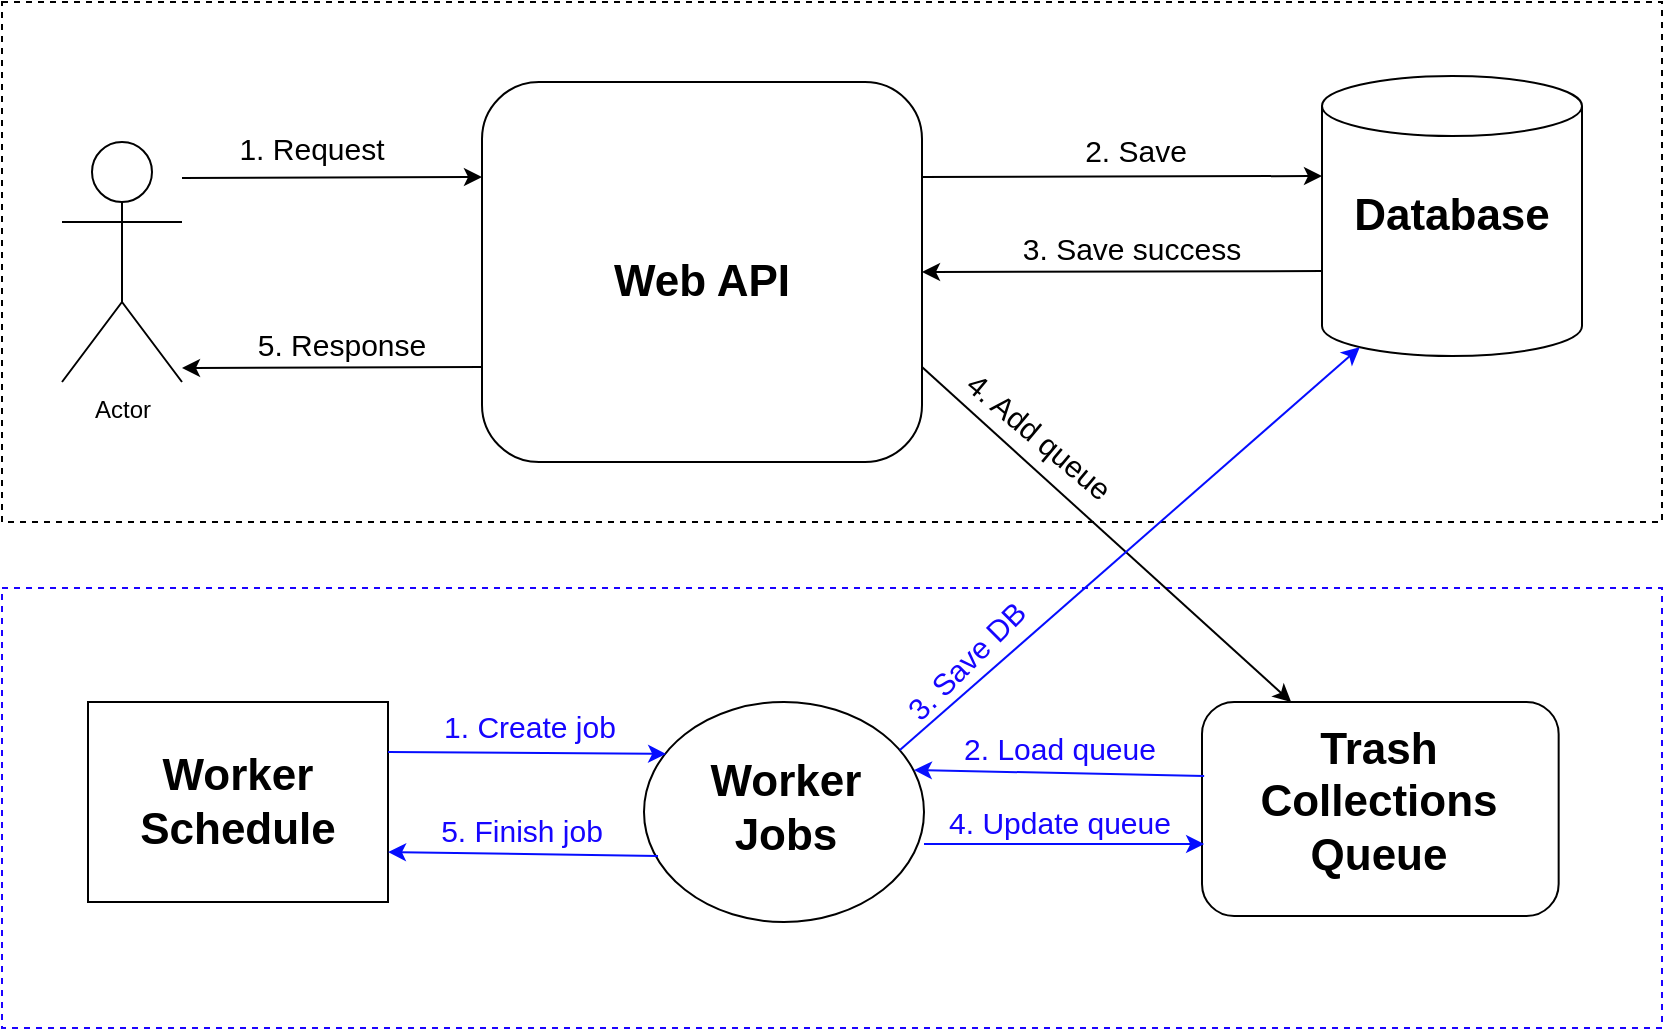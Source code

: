 <mxfile version="14.6.3" type="github">
  <diagram id="Jbn_bJ4WBQNqDkr1Svs7" name="Page-1">
    <mxGraphModel dx="1369" dy="774" grid="1" gridSize="10" guides="1" tooltips="1" connect="1" arrows="1" fold="1" page="1" pageScale="1" pageWidth="1100" pageHeight="850" math="0" shadow="0">
      <root>
        <mxCell id="0" />
        <mxCell id="1" parent="0" />
        <mxCell id="trEnlZgJjqmp2vlPo_1A-47" value="" style="group" vertex="1" connectable="0" parent="1">
          <mxGeometry x="127" y="146" width="830" height="513" as="geometry" />
        </mxCell>
        <mxCell id="trEnlZgJjqmp2vlPo_1A-46" value="" style="rounded=0;whiteSpace=wrap;html=1;dashed=1;fontSize=15;fontColor=#1605FF;fillColor=none;strokeColor=#1C03FF;" vertex="1" parent="trEnlZgJjqmp2vlPo_1A-47">
          <mxGeometry y="293" width="830" height="220" as="geometry" />
        </mxCell>
        <mxCell id="trEnlZgJjqmp2vlPo_1A-38" value="" style="rounded=0;whiteSpace=wrap;html=1;fontSize=15;fontColor=#000000;fillColor=none;dashed=1;" vertex="1" parent="trEnlZgJjqmp2vlPo_1A-47">
          <mxGeometry width="830" height="260" as="geometry" />
        </mxCell>
        <mxCell id="trEnlZgJjqmp2vlPo_1A-11" value="Actor" style="shape=umlActor;verticalLabelPosition=bottom;verticalAlign=top;html=1;outlineConnect=0;" vertex="1" parent="trEnlZgJjqmp2vlPo_1A-47">
          <mxGeometry x="30" y="70" width="60" height="120" as="geometry" />
        </mxCell>
        <mxCell id="trEnlZgJjqmp2vlPo_1A-12" value="" style="endArrow=classic;html=1;entryX=0;entryY=0.25;entryDx=0;entryDy=0;" edge="1" parent="trEnlZgJjqmp2vlPo_1A-47" target="trEnlZgJjqmp2vlPo_1A-2">
          <mxGeometry width="50" height="50" relative="1" as="geometry">
            <mxPoint x="90" y="88" as="sourcePoint" />
            <mxPoint x="420" y="230" as="targetPoint" />
          </mxGeometry>
        </mxCell>
        <mxCell id="trEnlZgJjqmp2vlPo_1A-13" value="" style="endArrow=classic;html=1;exitX=0;exitY=0.75;exitDx=0;exitDy=0;" edge="1" parent="trEnlZgJjqmp2vlPo_1A-47" source="trEnlZgJjqmp2vlPo_1A-2">
          <mxGeometry width="50" height="50" relative="1" as="geometry">
            <mxPoint x="180" y="380" as="sourcePoint" />
            <mxPoint x="90" y="183" as="targetPoint" />
          </mxGeometry>
        </mxCell>
        <mxCell id="trEnlZgJjqmp2vlPo_1A-22" value="" style="group" vertex="1" connectable="0" parent="trEnlZgJjqmp2vlPo_1A-47">
          <mxGeometry x="660" y="37" width="130" height="140" as="geometry" />
        </mxCell>
        <mxCell id="trEnlZgJjqmp2vlPo_1A-5" value="" style="shape=cylinder3;whiteSpace=wrap;html=1;boundedLbl=1;backgroundOutline=1;size=15;" vertex="1" parent="trEnlZgJjqmp2vlPo_1A-22">
          <mxGeometry width="130" height="140" as="geometry" />
        </mxCell>
        <mxCell id="trEnlZgJjqmp2vlPo_1A-6" value="Database" style="text;html=1;strokeColor=none;fillColor=none;align=center;verticalAlign=middle;whiteSpace=wrap;rounded=0;fontStyle=1;fontSize=22;" vertex="1" parent="trEnlZgJjqmp2vlPo_1A-22">
          <mxGeometry x="35" y="60" width="60" height="20" as="geometry" />
        </mxCell>
        <mxCell id="trEnlZgJjqmp2vlPo_1A-23" value="" style="group" vertex="1" connectable="0" parent="trEnlZgJjqmp2vlPo_1A-47">
          <mxGeometry x="240" y="40" width="220" height="190" as="geometry" />
        </mxCell>
        <mxCell id="trEnlZgJjqmp2vlPo_1A-2" value="" style="rounded=1;whiteSpace=wrap;html=1;" vertex="1" parent="trEnlZgJjqmp2vlPo_1A-23">
          <mxGeometry width="220" height="190" as="geometry" />
        </mxCell>
        <mxCell id="trEnlZgJjqmp2vlPo_1A-3" value="Web API" style="text;html=1;strokeColor=none;fillColor=none;align=center;verticalAlign=middle;whiteSpace=wrap;rounded=0;fontStyle=1;fontSize=22;" vertex="1" parent="trEnlZgJjqmp2vlPo_1A-23">
          <mxGeometry x="45.833" y="80" width="128.333" height="40" as="geometry" />
        </mxCell>
        <mxCell id="trEnlZgJjqmp2vlPo_1A-7" value="" style="endArrow=classic;html=1;exitX=1;exitY=0.25;exitDx=0;exitDy=0;entryX=0;entryY=0;entryDx=0;entryDy=50;entryPerimeter=0;" edge="1" parent="trEnlZgJjqmp2vlPo_1A-47" source="trEnlZgJjqmp2vlPo_1A-2" target="trEnlZgJjqmp2vlPo_1A-5">
          <mxGeometry width="50" height="50" relative="1" as="geometry">
            <mxPoint x="370" y="290" as="sourcePoint" />
            <mxPoint x="420" y="240" as="targetPoint" />
          </mxGeometry>
        </mxCell>
        <mxCell id="trEnlZgJjqmp2vlPo_1A-8" value="" style="endArrow=classic;html=1;exitX=0;exitY=0;exitDx=0;exitDy=97.5;exitPerimeter=0;entryX=1;entryY=0.5;entryDx=0;entryDy=0;" edge="1" parent="trEnlZgJjqmp2vlPo_1A-47" source="trEnlZgJjqmp2vlPo_1A-5" target="trEnlZgJjqmp2vlPo_1A-2">
          <mxGeometry width="50" height="50" relative="1" as="geometry">
            <mxPoint x="370" y="290" as="sourcePoint" />
            <mxPoint x="420" y="240" as="targetPoint" />
          </mxGeometry>
        </mxCell>
        <mxCell id="trEnlZgJjqmp2vlPo_1A-24" value="" style="group" vertex="1" connectable="0" parent="trEnlZgJjqmp2vlPo_1A-47">
          <mxGeometry x="600" y="350" width="178.33" height="107" as="geometry" />
        </mxCell>
        <mxCell id="trEnlZgJjqmp2vlPo_1A-9" value="" style="rounded=1;whiteSpace=wrap;html=1;" vertex="1" parent="trEnlZgJjqmp2vlPo_1A-24">
          <mxGeometry width="178.33" height="107" as="geometry" />
        </mxCell>
        <mxCell id="trEnlZgJjqmp2vlPo_1A-10" value="Trash Collections Queue" style="text;html=1;strokeColor=none;fillColor=none;align=center;verticalAlign=middle;whiteSpace=wrap;rounded=0;fontStyle=1;fontSize=22;" vertex="1" parent="trEnlZgJjqmp2vlPo_1A-24">
          <mxGeometry x="16.644" y="32.1" width="142.664" height="35.667" as="geometry" />
        </mxCell>
        <mxCell id="trEnlZgJjqmp2vlPo_1A-14" value="" style="endArrow=classic;html=1;entryX=0.25;entryY=0;entryDx=0;entryDy=0;exitX=1;exitY=0.75;exitDx=0;exitDy=0;" edge="1" parent="trEnlZgJjqmp2vlPo_1A-47" source="trEnlZgJjqmp2vlPo_1A-2" target="trEnlZgJjqmp2vlPo_1A-9">
          <mxGeometry width="50" height="50" relative="1" as="geometry">
            <mxPoint x="370" y="280" as="sourcePoint" />
            <mxPoint x="420" y="230" as="targetPoint" />
          </mxGeometry>
        </mxCell>
        <mxCell id="trEnlZgJjqmp2vlPo_1A-29" value="" style="group" vertex="1" connectable="0" parent="trEnlZgJjqmp2vlPo_1A-47">
          <mxGeometry x="43" y="350" width="150" height="100" as="geometry" />
        </mxCell>
        <mxCell id="trEnlZgJjqmp2vlPo_1A-15" value="" style="rounded=0;whiteSpace=wrap;html=1;fontSize=22;" vertex="1" parent="trEnlZgJjqmp2vlPo_1A-29">
          <mxGeometry width="150" height="100" as="geometry" />
        </mxCell>
        <mxCell id="trEnlZgJjqmp2vlPo_1A-16" value="Worker Schedule" style="text;html=1;strokeColor=none;fillColor=none;align=center;verticalAlign=middle;whiteSpace=wrap;rounded=0;fontStyle=1;fontSize=22;" vertex="1" parent="trEnlZgJjqmp2vlPo_1A-29">
          <mxGeometry x="5" y="30" width="140" height="40" as="geometry" />
        </mxCell>
        <mxCell id="trEnlZgJjqmp2vlPo_1A-30" value="" style="group" vertex="1" connectable="0" parent="trEnlZgJjqmp2vlPo_1A-47">
          <mxGeometry x="321" y="350" width="140" height="110" as="geometry" />
        </mxCell>
        <mxCell id="trEnlZgJjqmp2vlPo_1A-17" value="" style="ellipse;whiteSpace=wrap;html=1;fontSize=22;" vertex="1" parent="trEnlZgJjqmp2vlPo_1A-30">
          <mxGeometry width="140" height="110" as="geometry" />
        </mxCell>
        <mxCell id="trEnlZgJjqmp2vlPo_1A-18" value="Worker Jobs" style="text;html=1;strokeColor=none;fillColor=none;align=center;verticalAlign=middle;whiteSpace=wrap;rounded=0;fontStyle=1;fontSize=22;" vertex="1" parent="trEnlZgJjqmp2vlPo_1A-30">
          <mxGeometry x="26" y="33" width="90" height="40" as="geometry" />
        </mxCell>
        <mxCell id="trEnlZgJjqmp2vlPo_1A-31" value="1. Request" style="text;html=1;strokeColor=none;fillColor=none;align=center;verticalAlign=middle;whiteSpace=wrap;rounded=0;fontSize=15;" vertex="1" parent="trEnlZgJjqmp2vlPo_1A-47">
          <mxGeometry x="110" y="63" width="90" height="20" as="geometry" />
        </mxCell>
        <mxCell id="trEnlZgJjqmp2vlPo_1A-33" value="2. Save" style="text;html=1;strokeColor=none;fillColor=none;align=center;verticalAlign=middle;whiteSpace=wrap;rounded=0;fontSize=15;" vertex="1" parent="trEnlZgJjqmp2vlPo_1A-47">
          <mxGeometry x="522" y="64" width="90" height="20" as="geometry" />
        </mxCell>
        <mxCell id="trEnlZgJjqmp2vlPo_1A-34" value="3. Save success" style="text;html=1;strokeColor=none;fillColor=none;align=center;verticalAlign=middle;whiteSpace=wrap;rounded=0;fontSize=15;" vertex="1" parent="trEnlZgJjqmp2vlPo_1A-47">
          <mxGeometry x="500" y="113" width="130" height="20" as="geometry" />
        </mxCell>
        <mxCell id="trEnlZgJjqmp2vlPo_1A-35" value="4. Add queue" style="text;html=1;strokeColor=none;fillColor=none;align=center;verticalAlign=middle;whiteSpace=wrap;rounded=0;fontSize=15;rotation=40;" vertex="1" parent="trEnlZgJjqmp2vlPo_1A-47">
          <mxGeometry x="454" y="207" width="130" height="20" as="geometry" />
        </mxCell>
        <mxCell id="trEnlZgJjqmp2vlPo_1A-36" value="5. Response" style="text;html=1;strokeColor=none;fillColor=none;align=center;verticalAlign=middle;whiteSpace=wrap;rounded=0;fontSize=15;" vertex="1" parent="trEnlZgJjqmp2vlPo_1A-47">
          <mxGeometry x="105" y="161" width="130" height="20" as="geometry" />
        </mxCell>
        <mxCell id="trEnlZgJjqmp2vlPo_1A-39" value="1. Create job" style="text;html=1;strokeColor=none;fillColor=none;align=center;verticalAlign=middle;whiteSpace=wrap;rounded=0;fontSize=15;fontColor=#1605FF;" vertex="1" parent="trEnlZgJjqmp2vlPo_1A-47">
          <mxGeometry x="219" y="352" width="90" height="20" as="geometry" />
        </mxCell>
        <mxCell id="trEnlZgJjqmp2vlPo_1A-26" value="" style="endArrow=classic;html=1;fontSize=22;exitX=0.006;exitY=0.346;exitDx=0;exitDy=0;entryX=0.964;entryY=0.309;entryDx=0;entryDy=0;fontColor=#FF3112;strokeColor=#0810FF;exitPerimeter=0;entryPerimeter=0;" edge="1" parent="trEnlZgJjqmp2vlPo_1A-47" source="trEnlZgJjqmp2vlPo_1A-9" target="trEnlZgJjqmp2vlPo_1A-17">
          <mxGeometry width="50" height="50" relative="1" as="geometry">
            <mxPoint x="420" y="220" as="sourcePoint" />
            <mxPoint x="370" y="270" as="targetPoint" />
          </mxGeometry>
        </mxCell>
        <mxCell id="trEnlZgJjqmp2vlPo_1A-25" value="" style="endArrow=classic;html=1;fontSize=22;exitX=1;exitY=0.25;exitDx=0;exitDy=0;entryX=0.079;entryY=0.236;entryDx=0;entryDy=0;fontColor=#FF3112;strokeColor=#050DFF;entryPerimeter=0;" edge="1" parent="trEnlZgJjqmp2vlPo_1A-47" source="trEnlZgJjqmp2vlPo_1A-15" target="trEnlZgJjqmp2vlPo_1A-17">
          <mxGeometry width="50" height="50" relative="1" as="geometry">
            <mxPoint x="370" y="270" as="sourcePoint" />
            <mxPoint x="420" y="220" as="targetPoint" />
          </mxGeometry>
        </mxCell>
        <mxCell id="trEnlZgJjqmp2vlPo_1A-27" value="" style="endArrow=classic;html=1;fontSize=22;exitX=1;exitY=0.645;exitDx=0;exitDy=0;fontColor=#FF3112;strokeColor=#050DFF;entryX=0.006;entryY=0.664;entryDx=0;entryDy=0;entryPerimeter=0;exitPerimeter=0;" edge="1" parent="trEnlZgJjqmp2vlPo_1A-47" source="trEnlZgJjqmp2vlPo_1A-17" target="trEnlZgJjqmp2vlPo_1A-9">
          <mxGeometry width="50" height="50" relative="1" as="geometry">
            <mxPoint x="480" y="480" as="sourcePoint" />
            <mxPoint x="370" y="270" as="targetPoint" />
          </mxGeometry>
        </mxCell>
        <mxCell id="trEnlZgJjqmp2vlPo_1A-40" value="2. Load queue" style="text;html=1;strokeColor=none;fillColor=none;align=center;verticalAlign=middle;whiteSpace=wrap;rounded=0;fontSize=15;fontColor=#1605FF;" vertex="1" parent="trEnlZgJjqmp2vlPo_1A-47">
          <mxGeometry x="480" y="363" width="98" height="20" as="geometry" />
        </mxCell>
        <mxCell id="trEnlZgJjqmp2vlPo_1A-41" value="4. Update queue" style="text;html=1;strokeColor=none;fillColor=none;align=center;verticalAlign=middle;whiteSpace=wrap;rounded=0;fontSize=15;fontColor=#1605FF;" vertex="1" parent="trEnlZgJjqmp2vlPo_1A-47">
          <mxGeometry x="469" y="400" width="120" height="20" as="geometry" />
        </mxCell>
        <mxCell id="trEnlZgJjqmp2vlPo_1A-28" value="" style="endArrow=classic;html=1;fontSize=22;exitX=0.05;exitY=0.7;exitDx=0;exitDy=0;entryX=1;entryY=0.75;entryDx=0;entryDy=0;fontColor=#FF3112;strokeColor=#050DFF;exitPerimeter=0;" edge="1" parent="trEnlZgJjqmp2vlPo_1A-47" source="trEnlZgJjqmp2vlPo_1A-17" target="trEnlZgJjqmp2vlPo_1A-15">
          <mxGeometry width="50" height="50" relative="1" as="geometry">
            <mxPoint x="370" y="270" as="sourcePoint" />
            <mxPoint x="420" y="220" as="targetPoint" />
          </mxGeometry>
        </mxCell>
        <mxCell id="trEnlZgJjqmp2vlPo_1A-42" value="" style="endArrow=classic;html=1;fontSize=15;fontColor=#1605FF;strokeColor=#050DFF;entryX=0.145;entryY=1;entryDx=0;entryDy=-4.35;entryPerimeter=0;exitX=0.914;exitY=0.218;exitDx=0;exitDy=0;exitPerimeter=0;" edge="1" parent="trEnlZgJjqmp2vlPo_1A-47" source="trEnlZgJjqmp2vlPo_1A-17" target="trEnlZgJjqmp2vlPo_1A-5">
          <mxGeometry width="50" height="50" relative="1" as="geometry">
            <mxPoint x="370" y="390" as="sourcePoint" />
            <mxPoint x="420" y="340" as="targetPoint" />
          </mxGeometry>
        </mxCell>
        <mxCell id="trEnlZgJjqmp2vlPo_1A-43" value="3. Save DB" style="text;html=1;strokeColor=none;fillColor=none;align=center;verticalAlign=middle;whiteSpace=wrap;rounded=0;fontSize=15;fontColor=#1605FF;rotation=-45;" vertex="1" parent="trEnlZgJjqmp2vlPo_1A-47">
          <mxGeometry x="437" y="319" width="90" height="20" as="geometry" />
        </mxCell>
        <mxCell id="trEnlZgJjqmp2vlPo_1A-44" value="5. Finish job" style="text;html=1;strokeColor=none;fillColor=none;align=center;verticalAlign=middle;whiteSpace=wrap;rounded=0;fontSize=15;fontColor=#1605FF;" vertex="1" parent="trEnlZgJjqmp2vlPo_1A-47">
          <mxGeometry x="215" y="404" width="90" height="20" as="geometry" />
        </mxCell>
      </root>
    </mxGraphModel>
  </diagram>
</mxfile>
